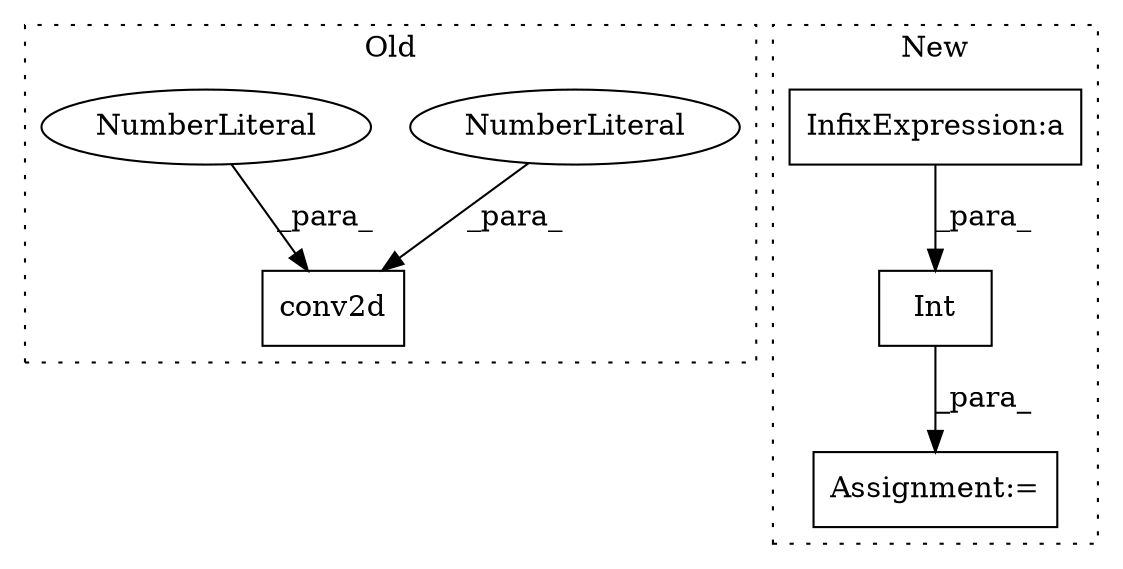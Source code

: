 digraph G {
subgraph cluster0 {
1 [label="conv2d" a="32" s="21656,21706" l="7,1" shape="box"];
4 [label="NumberLiteral" a="34" s="21701" l="1" shape="ellipse"];
5 [label="NumberLiteral" a="34" s="21705" l="1" shape="ellipse"];
label = "Old";
style="dotted";
}
subgraph cluster1 {
2 [label="Int" a="32" s="21952,21977" l="4,1" shape="box"];
3 [label="InfixExpression:a" a="27" s="21763" l="3" shape="box"];
6 [label="Assignment:=" a="7" s="21951" l="1" shape="box"];
label = "New";
style="dotted";
}
2 -> 6 [label="_para_"];
3 -> 2 [label="_para_"];
4 -> 1 [label="_para_"];
5 -> 1 [label="_para_"];
}